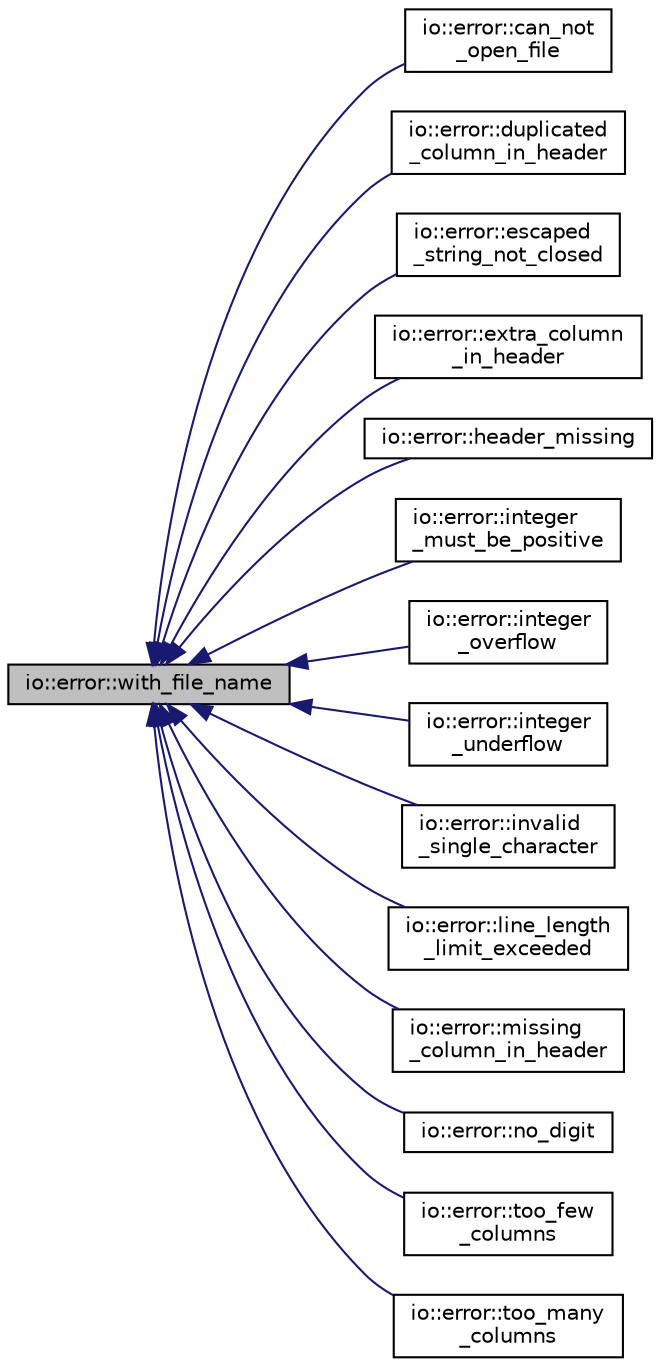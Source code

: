 digraph "io::error::with_file_name"
{
  edge [fontname="Helvetica",fontsize="10",labelfontname="Helvetica",labelfontsize="10"];
  node [fontname="Helvetica",fontsize="10",shape=record];
  rankdir="LR";
  Node0 [label="io::error::with_file_name",height=0.2,width=0.4,color="black", fillcolor="grey75", style="filled", fontcolor="black"];
  Node0 -> Node1 [dir="back",color="midnightblue",fontsize="10",style="solid",fontname="Helvetica"];
  Node1 [label="io::error::can_not\l_open_file",height=0.2,width=0.4,color="black", fillcolor="white", style="filled",URL="$structio_1_1error_1_1can__not__open__file.html"];
  Node0 -> Node2 [dir="back",color="midnightblue",fontsize="10",style="solid",fontname="Helvetica"];
  Node2 [label="io::error::duplicated\l_column_in_header",height=0.2,width=0.4,color="black", fillcolor="white", style="filled",URL="$structio_1_1error_1_1duplicated__column__in__header.html"];
  Node0 -> Node3 [dir="back",color="midnightblue",fontsize="10",style="solid",fontname="Helvetica"];
  Node3 [label="io::error::escaped\l_string_not_closed",height=0.2,width=0.4,color="black", fillcolor="white", style="filled",URL="$structio_1_1error_1_1escaped__string__not__closed.html"];
  Node0 -> Node4 [dir="back",color="midnightblue",fontsize="10",style="solid",fontname="Helvetica"];
  Node4 [label="io::error::extra_column\l_in_header",height=0.2,width=0.4,color="black", fillcolor="white", style="filled",URL="$structio_1_1error_1_1extra__column__in__header.html"];
  Node0 -> Node5 [dir="back",color="midnightblue",fontsize="10",style="solid",fontname="Helvetica"];
  Node5 [label="io::error::header_missing",height=0.2,width=0.4,color="black", fillcolor="white", style="filled",URL="$structio_1_1error_1_1header__missing.html"];
  Node0 -> Node6 [dir="back",color="midnightblue",fontsize="10",style="solid",fontname="Helvetica"];
  Node6 [label="io::error::integer\l_must_be_positive",height=0.2,width=0.4,color="black", fillcolor="white", style="filled",URL="$structio_1_1error_1_1integer__must__be__positive.html"];
  Node0 -> Node7 [dir="back",color="midnightblue",fontsize="10",style="solid",fontname="Helvetica"];
  Node7 [label="io::error::integer\l_overflow",height=0.2,width=0.4,color="black", fillcolor="white", style="filled",URL="$structio_1_1error_1_1integer__overflow.html"];
  Node0 -> Node8 [dir="back",color="midnightblue",fontsize="10",style="solid",fontname="Helvetica"];
  Node8 [label="io::error::integer\l_underflow",height=0.2,width=0.4,color="black", fillcolor="white", style="filled",URL="$structio_1_1error_1_1integer__underflow.html"];
  Node0 -> Node9 [dir="back",color="midnightblue",fontsize="10",style="solid",fontname="Helvetica"];
  Node9 [label="io::error::invalid\l_single_character",height=0.2,width=0.4,color="black", fillcolor="white", style="filled",URL="$structio_1_1error_1_1invalid__single__character.html"];
  Node0 -> Node10 [dir="back",color="midnightblue",fontsize="10",style="solid",fontname="Helvetica"];
  Node10 [label="io::error::line_length\l_limit_exceeded",height=0.2,width=0.4,color="black", fillcolor="white", style="filled",URL="$structio_1_1error_1_1line__length__limit__exceeded.html"];
  Node0 -> Node11 [dir="back",color="midnightblue",fontsize="10",style="solid",fontname="Helvetica"];
  Node11 [label="io::error::missing\l_column_in_header",height=0.2,width=0.4,color="black", fillcolor="white", style="filled",URL="$structio_1_1error_1_1missing__column__in__header.html"];
  Node0 -> Node12 [dir="back",color="midnightblue",fontsize="10",style="solid",fontname="Helvetica"];
  Node12 [label="io::error::no_digit",height=0.2,width=0.4,color="black", fillcolor="white", style="filled",URL="$structio_1_1error_1_1no__digit.html"];
  Node0 -> Node13 [dir="back",color="midnightblue",fontsize="10",style="solid",fontname="Helvetica"];
  Node13 [label="io::error::too_few\l_columns",height=0.2,width=0.4,color="black", fillcolor="white", style="filled",URL="$structio_1_1error_1_1too__few__columns.html"];
  Node0 -> Node14 [dir="back",color="midnightblue",fontsize="10",style="solid",fontname="Helvetica"];
  Node14 [label="io::error::too_many\l_columns",height=0.2,width=0.4,color="black", fillcolor="white", style="filled",URL="$structio_1_1error_1_1too__many__columns.html"];
}
